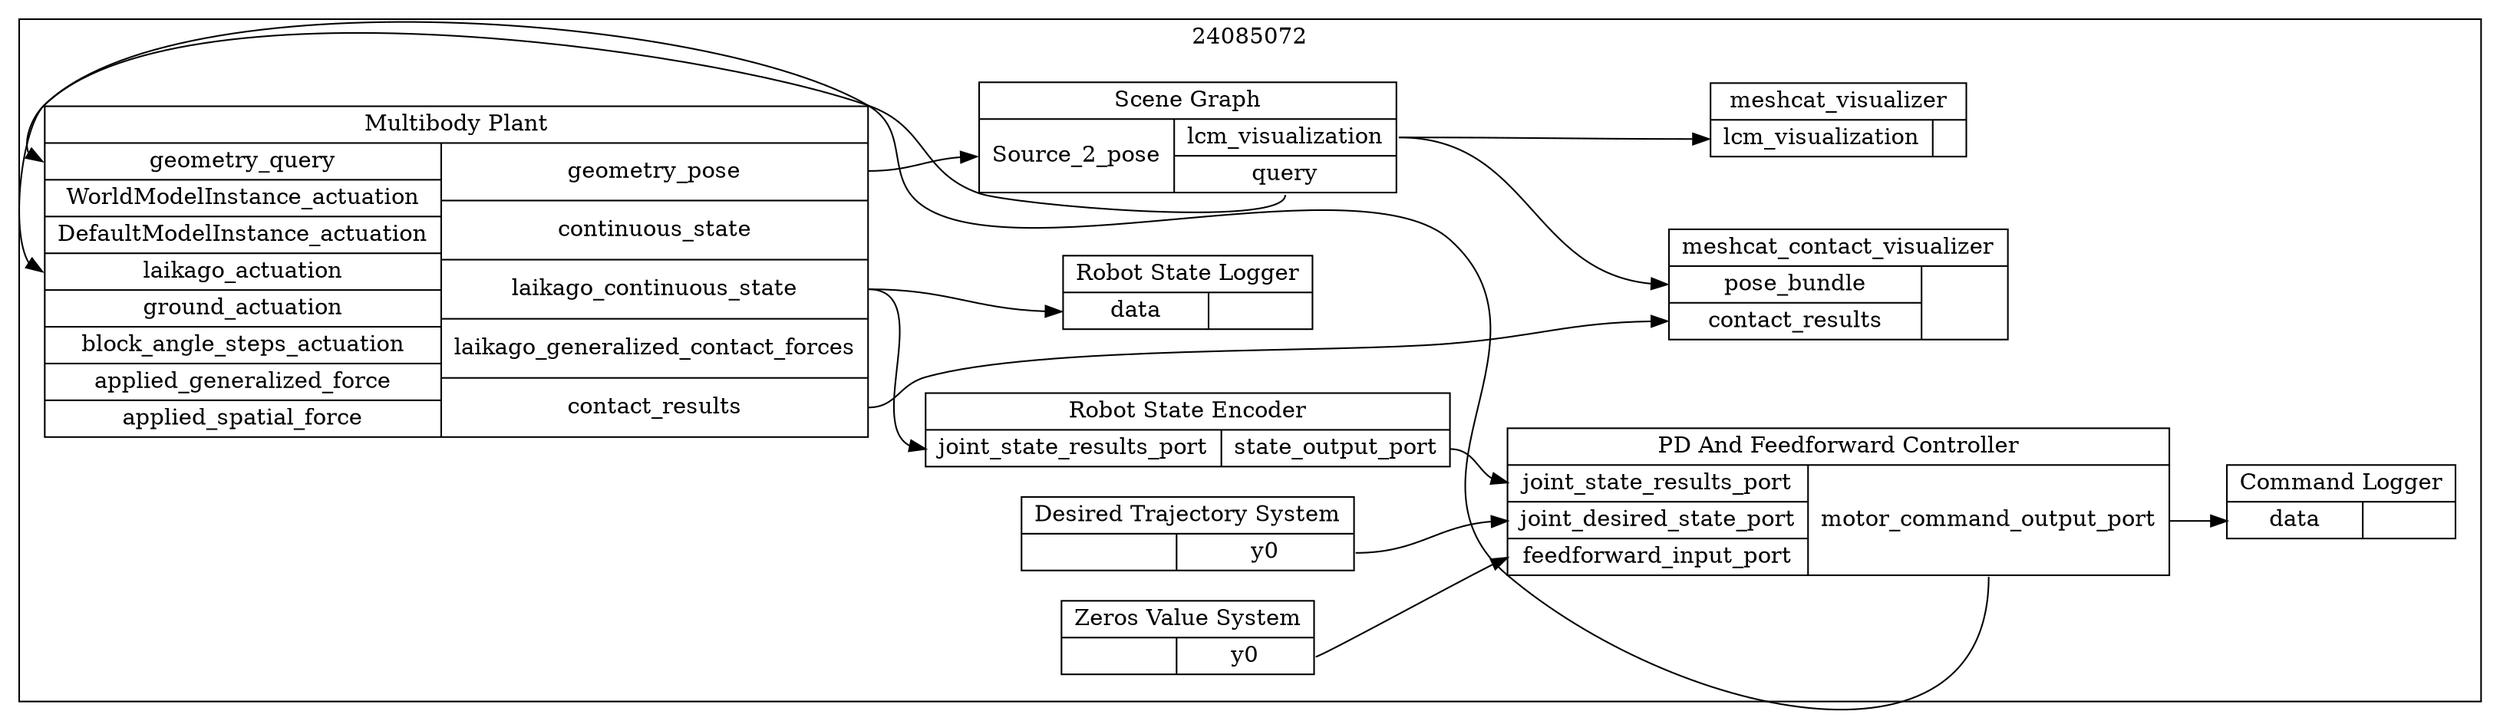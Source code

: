 digraph _24085072 {
rankdir=LR
subgraph cluster24085072diagram {
color=black
concentrate=true
label="24085072";
subgraph cluster24085072inputports {
rank=same
color=lightgrey
style=filled
label="input ports"
}
subgraph cluster24085072outputports {
rank=same
color=lightgrey
style=filled
label="output ports"
}
subgraph cluster24085072subsystems {
color=white
label=""
22973408 [shape=record, label="Multibody Plant|{{<u0>geometry_query|<u1>WorldModelInstance_actuation|<u2>DefaultModelInstance_actuation|<u3>laikago_actuation|<u4>ground_actuation|<u5>block_angle_steps_actuation|<u6>applied_generalized_force|<u7>applied_spatial_force} | {<y0>geometry_pose|<y1>continuous_state|<y2>laikago_continuous_state|<y3>laikago_generalized_contact_forces|<y4>contact_results}}"];
16402864 [shape=record, label="Scene Graph|{{<u0>Source_2_pose} | {<y0>lcm_visualization|<y1>query}}"];
27691376 [shape=record, label="meshcat_visualizer|{{<u0>lcm_visualization} | {}}"];
26743424 [shape=record, label="meshcat_contact_visualizer|{{<u0>pose_bundle|<u1>contact_results} | {}}"];
29948208 [shape=record, label="Robot State Encoder|{{<u0>joint_state_results_port} | {<y0>state_output_port}}"];
26750304 [shape=record, label="Desired Trajectory System|{{} | {<y0>y0}}"];
24039360 [shape=record, label="PD And Feedforward Controller|{{<u0>joint_state_results_port|<u1>joint_desired_state_port|<u2>feedforward_input_port} | {<y0>motor_command_output_port}}"];
24045936 [shape=record, label="Zeros Value System|{{} | {<y0>y0}}"];
24051232 [shape=record, label="Robot State Logger|{{<u0>data} | {}}"];
24064656 [shape=record, label="Command Logger|{{<u0>data} | {}}"];
22973408:y0 -> 16402864:u0;
16402864:y1 -> 22973408:u0;
24039360:y0 -> 22973408:u3;
29948208:y0 -> 24039360:u0;
26750304:y0 -> 24039360:u1;
24045936:y0 -> 24039360:u2;
22973408:y2 -> 24051232:u0;
24039360:y0 -> 24064656:u0;
16402864:y0 -> 26743424:u0;
22973408:y4 -> 26743424:u1;
16402864:y0 -> 27691376:u0;
22973408:y2 -> 29948208:u0;
}
}
}
